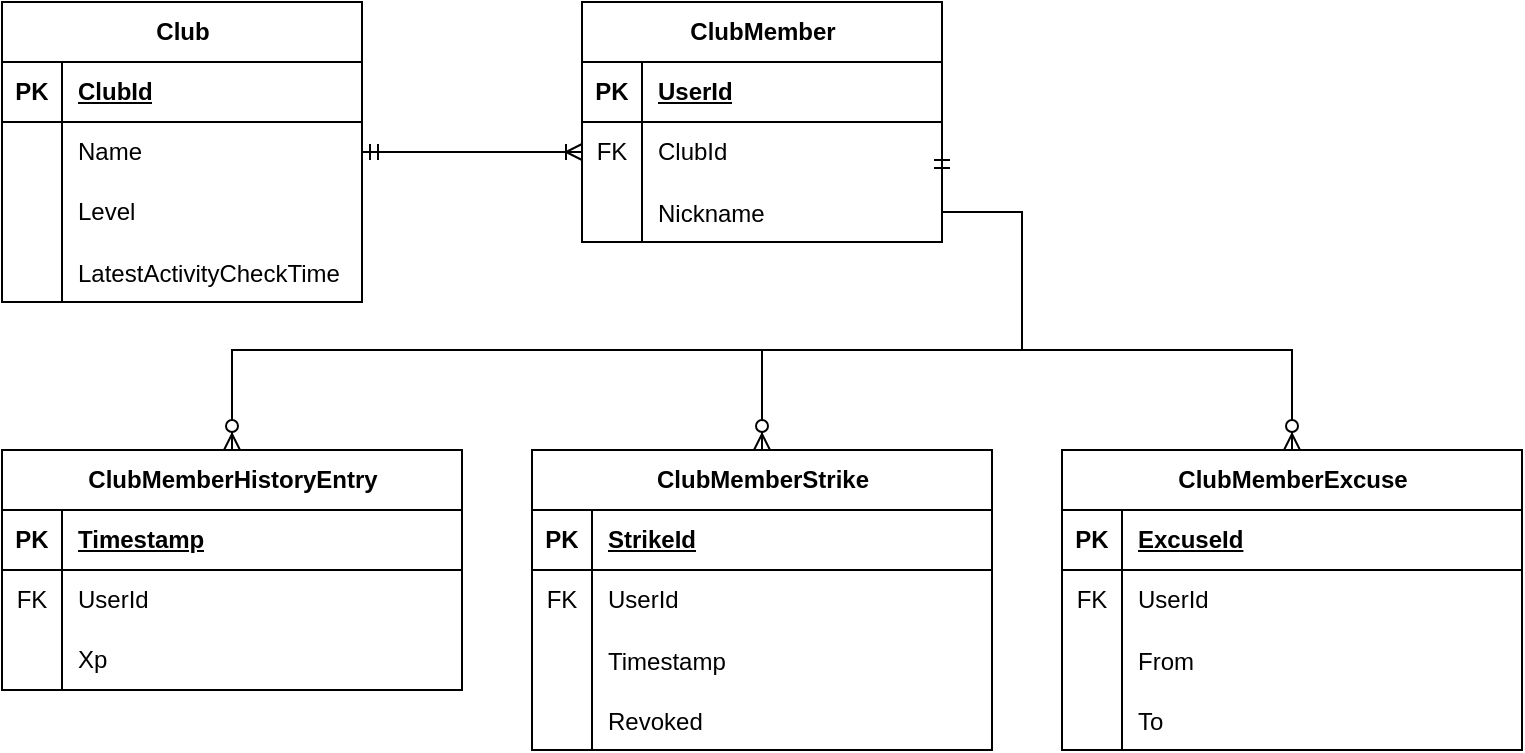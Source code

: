 <mxfile version="28.0.6">
  <diagram name="Page-1" id="rP0kpaNW0ZvnykNhoxT3">
    <mxGraphModel dx="1426" dy="880" grid="1" gridSize="10" guides="1" tooltips="1" connect="1" arrows="1" fold="1" page="1" pageScale="1" pageWidth="850" pageHeight="1100" math="0" shadow="0">
      <root>
        <mxCell id="0" />
        <mxCell id="1" parent="0" />
        <mxCell id="_lMC_Je4cKSLBypc04S3-1" value="Club" style="shape=table;startSize=30;container=1;collapsible=1;childLayout=tableLayout;fixedRows=1;rowLines=0;fontStyle=1;align=center;resizeLast=1;html=1;" parent="1" vertex="1">
          <mxGeometry x="310" y="176" width="180" height="150" as="geometry" />
        </mxCell>
        <mxCell id="_lMC_Je4cKSLBypc04S3-2" value="" style="shape=tableRow;horizontal=0;startSize=0;swimlaneHead=0;swimlaneBody=0;fillColor=none;collapsible=0;dropTarget=0;points=[[0,0.5],[1,0.5]];portConstraint=eastwest;top=0;left=0;right=0;bottom=1;" parent="_lMC_Je4cKSLBypc04S3-1" vertex="1">
          <mxGeometry y="30" width="180" height="30" as="geometry" />
        </mxCell>
        <mxCell id="_lMC_Je4cKSLBypc04S3-3" value="PK" style="shape=partialRectangle;connectable=0;fillColor=none;top=0;left=0;bottom=0;right=0;fontStyle=1;overflow=hidden;whiteSpace=wrap;html=1;" parent="_lMC_Je4cKSLBypc04S3-2" vertex="1">
          <mxGeometry width="30" height="30" as="geometry">
            <mxRectangle width="30" height="30" as="alternateBounds" />
          </mxGeometry>
        </mxCell>
        <mxCell id="_lMC_Je4cKSLBypc04S3-4" value="ClubId" style="shape=partialRectangle;connectable=0;fillColor=none;top=0;left=0;bottom=0;right=0;align=left;spacingLeft=6;fontStyle=5;overflow=hidden;whiteSpace=wrap;html=1;" parent="_lMC_Je4cKSLBypc04S3-2" vertex="1">
          <mxGeometry x="30" width="150" height="30" as="geometry">
            <mxRectangle width="150" height="30" as="alternateBounds" />
          </mxGeometry>
        </mxCell>
        <mxCell id="_lMC_Je4cKSLBypc04S3-5" value="" style="shape=tableRow;horizontal=0;startSize=0;swimlaneHead=0;swimlaneBody=0;fillColor=none;collapsible=0;dropTarget=0;points=[[0,0.5],[1,0.5]];portConstraint=eastwest;top=0;left=0;right=0;bottom=0;" parent="_lMC_Je4cKSLBypc04S3-1" vertex="1">
          <mxGeometry y="60" width="180" height="30" as="geometry" />
        </mxCell>
        <mxCell id="_lMC_Je4cKSLBypc04S3-6" value="" style="shape=partialRectangle;connectable=0;fillColor=none;top=0;left=0;bottom=0;right=0;editable=1;overflow=hidden;whiteSpace=wrap;html=1;" parent="_lMC_Je4cKSLBypc04S3-5" vertex="1">
          <mxGeometry width="30" height="30" as="geometry">
            <mxRectangle width="30" height="30" as="alternateBounds" />
          </mxGeometry>
        </mxCell>
        <mxCell id="_lMC_Je4cKSLBypc04S3-7" value="Name" style="shape=partialRectangle;connectable=0;fillColor=none;top=0;left=0;bottom=0;right=0;align=left;spacingLeft=6;overflow=hidden;whiteSpace=wrap;html=1;" parent="_lMC_Je4cKSLBypc04S3-5" vertex="1">
          <mxGeometry x="30" width="150" height="30" as="geometry">
            <mxRectangle width="150" height="30" as="alternateBounds" />
          </mxGeometry>
        </mxCell>
        <mxCell id="_lMC_Je4cKSLBypc04S3-11" value="" style="shape=tableRow;horizontal=0;startSize=0;swimlaneHead=0;swimlaneBody=0;fillColor=none;collapsible=0;dropTarget=0;points=[[0,0.5],[1,0.5]];portConstraint=eastwest;top=0;left=0;right=0;bottom=0;" parent="_lMC_Je4cKSLBypc04S3-1" vertex="1">
          <mxGeometry y="90" width="180" height="30" as="geometry" />
        </mxCell>
        <mxCell id="_lMC_Je4cKSLBypc04S3-12" value="" style="shape=partialRectangle;connectable=0;fillColor=none;top=0;left=0;bottom=0;right=0;editable=1;overflow=hidden;whiteSpace=wrap;html=1;" parent="_lMC_Je4cKSLBypc04S3-11" vertex="1">
          <mxGeometry width="30" height="30" as="geometry">
            <mxRectangle width="30" height="30" as="alternateBounds" />
          </mxGeometry>
        </mxCell>
        <mxCell id="_lMC_Je4cKSLBypc04S3-13" value="Level" style="shape=partialRectangle;connectable=0;fillColor=none;top=0;left=0;bottom=0;right=0;align=left;spacingLeft=6;overflow=hidden;whiteSpace=wrap;html=1;" parent="_lMC_Je4cKSLBypc04S3-11" vertex="1">
          <mxGeometry x="30" width="150" height="30" as="geometry">
            <mxRectangle width="150" height="30" as="alternateBounds" />
          </mxGeometry>
        </mxCell>
        <mxCell id="ceIOQeeZzrObo5GTZbQb-7" value="" style="shape=tableRow;horizontal=0;startSize=0;swimlaneHead=0;swimlaneBody=0;fillColor=none;collapsible=0;dropTarget=0;points=[[0,0.5],[1,0.5]];portConstraint=eastwest;top=0;left=0;right=0;bottom=0;" parent="_lMC_Je4cKSLBypc04S3-1" vertex="1">
          <mxGeometry y="120" width="180" height="30" as="geometry" />
        </mxCell>
        <mxCell id="ceIOQeeZzrObo5GTZbQb-8" value="" style="shape=partialRectangle;connectable=0;fillColor=none;top=0;left=0;bottom=0;right=0;editable=1;overflow=hidden;" parent="ceIOQeeZzrObo5GTZbQb-7" vertex="1">
          <mxGeometry width="30" height="30" as="geometry">
            <mxRectangle width="30" height="30" as="alternateBounds" />
          </mxGeometry>
        </mxCell>
        <mxCell id="ceIOQeeZzrObo5GTZbQb-9" value="LatestActivityCheckTime" style="shape=partialRectangle;connectable=0;fillColor=none;top=0;left=0;bottom=0;right=0;align=left;spacingLeft=6;overflow=hidden;" parent="ceIOQeeZzrObo5GTZbQb-7" vertex="1">
          <mxGeometry x="30" width="150" height="30" as="geometry">
            <mxRectangle width="150" height="30" as="alternateBounds" />
          </mxGeometry>
        </mxCell>
        <mxCell id="_lMC_Je4cKSLBypc04S3-14" value="ClubMember" style="shape=table;startSize=30;container=1;collapsible=1;childLayout=tableLayout;fixedRows=1;rowLines=0;fontStyle=1;align=center;resizeLast=1;html=1;" parent="1" vertex="1">
          <mxGeometry x="600" y="176" width="180" height="120" as="geometry" />
        </mxCell>
        <mxCell id="_lMC_Je4cKSLBypc04S3-89" value="" style="shape=tableRow;horizontal=0;startSize=0;swimlaneHead=0;swimlaneBody=0;fillColor=none;collapsible=0;dropTarget=0;points=[[0,0.5],[1,0.5]];portConstraint=eastwest;top=0;left=0;right=0;bottom=1;" parent="_lMC_Je4cKSLBypc04S3-14" vertex="1">
          <mxGeometry y="30" width="180" height="30" as="geometry" />
        </mxCell>
        <mxCell id="_lMC_Je4cKSLBypc04S3-90" value="PK" style="shape=partialRectangle;connectable=0;fillColor=none;top=0;left=0;bottom=0;right=0;fontStyle=1;overflow=hidden;whiteSpace=wrap;html=1;" parent="_lMC_Je4cKSLBypc04S3-89" vertex="1">
          <mxGeometry width="30" height="30" as="geometry">
            <mxRectangle width="30" height="30" as="alternateBounds" />
          </mxGeometry>
        </mxCell>
        <mxCell id="_lMC_Je4cKSLBypc04S3-91" value="UserId" style="shape=partialRectangle;connectable=0;fillColor=none;top=0;left=0;bottom=0;right=0;align=left;spacingLeft=6;fontStyle=5;overflow=hidden;whiteSpace=wrap;html=1;" parent="_lMC_Je4cKSLBypc04S3-89" vertex="1">
          <mxGeometry x="30" width="150" height="30" as="geometry">
            <mxRectangle width="150" height="30" as="alternateBounds" />
          </mxGeometry>
        </mxCell>
        <mxCell id="_lMC_Je4cKSLBypc04S3-95" value="" style="shape=tableRow;horizontal=0;startSize=0;swimlaneHead=0;swimlaneBody=0;fillColor=none;collapsible=0;dropTarget=0;points=[[0,0.5],[1,0.5]];portConstraint=eastwest;top=0;left=0;right=0;bottom=0;" parent="_lMC_Je4cKSLBypc04S3-14" vertex="1">
          <mxGeometry y="60" width="180" height="30" as="geometry" />
        </mxCell>
        <mxCell id="_lMC_Je4cKSLBypc04S3-96" value="FK" style="shape=partialRectangle;connectable=0;fillColor=none;top=0;left=0;bottom=0;right=0;fontStyle=0;overflow=hidden;whiteSpace=wrap;html=1;" parent="_lMC_Je4cKSLBypc04S3-95" vertex="1">
          <mxGeometry width="30" height="30" as="geometry">
            <mxRectangle width="30" height="30" as="alternateBounds" />
          </mxGeometry>
        </mxCell>
        <mxCell id="_lMC_Je4cKSLBypc04S3-97" value="ClubId" style="shape=partialRectangle;connectable=0;fillColor=none;top=0;left=0;bottom=0;right=0;align=left;spacingLeft=6;fontStyle=0;overflow=hidden;whiteSpace=wrap;html=1;" parent="_lMC_Je4cKSLBypc04S3-95" vertex="1">
          <mxGeometry x="30" width="150" height="30" as="geometry">
            <mxRectangle width="150" height="30" as="alternateBounds" />
          </mxGeometry>
        </mxCell>
        <mxCell id="_lMC_Je4cKSLBypc04S3-92" value="" style="shape=tableRow;horizontal=0;startSize=0;swimlaneHead=0;swimlaneBody=0;fillColor=none;collapsible=0;dropTarget=0;points=[[0,0.5],[1,0.5]];portConstraint=eastwest;top=0;left=0;right=0;bottom=0;" parent="_lMC_Je4cKSLBypc04S3-14" vertex="1">
          <mxGeometry y="90" width="180" height="30" as="geometry" />
        </mxCell>
        <mxCell id="_lMC_Je4cKSLBypc04S3-93" value="" style="shape=partialRectangle;connectable=0;fillColor=none;top=0;left=0;bottom=0;right=0;editable=1;overflow=hidden;" parent="_lMC_Je4cKSLBypc04S3-92" vertex="1">
          <mxGeometry width="30" height="30" as="geometry">
            <mxRectangle width="30" height="30" as="alternateBounds" />
          </mxGeometry>
        </mxCell>
        <mxCell id="_lMC_Je4cKSLBypc04S3-94" value="Nickname" style="shape=partialRectangle;connectable=0;fillColor=none;top=0;left=0;bottom=0;right=0;align=left;spacingLeft=6;overflow=hidden;" parent="_lMC_Je4cKSLBypc04S3-92" vertex="1">
          <mxGeometry x="30" width="150" height="30" as="geometry">
            <mxRectangle width="150" height="30" as="alternateBounds" />
          </mxGeometry>
        </mxCell>
        <mxCell id="_lMC_Je4cKSLBypc04S3-29" value="" style="edgeStyle=entityRelationEdgeStyle;fontSize=12;html=1;endArrow=ERoneToMany;startArrow=ERmandOne;rounded=0;entryX=0;entryY=0.5;entryDx=0;entryDy=0;exitX=1;exitY=0.5;exitDx=0;exitDy=0;" parent="1" source="_lMC_Je4cKSLBypc04S3-5" target="_lMC_Je4cKSLBypc04S3-95" edge="1">
          <mxGeometry width="100" height="100" relative="1" as="geometry">
            <mxPoint x="530" y="450" as="sourcePoint" />
            <mxPoint x="630" y="350" as="targetPoint" />
          </mxGeometry>
        </mxCell>
        <mxCell id="_lMC_Je4cKSLBypc04S3-34" value="ClubMemberHistoryEntry" style="shape=table;startSize=30;container=1;collapsible=1;childLayout=tableLayout;fixedRows=1;rowLines=0;fontStyle=1;align=center;resizeLast=1;html=1;" parent="1" vertex="1">
          <mxGeometry x="310" y="400" width="230" height="120" as="geometry" />
        </mxCell>
        <mxCell id="_lMC_Je4cKSLBypc04S3-35" value="" style="shape=tableRow;horizontal=0;startSize=0;swimlaneHead=0;swimlaneBody=0;fillColor=none;collapsible=0;dropTarget=0;points=[[0,0.5],[1,0.5]];portConstraint=eastwest;top=0;left=0;right=0;bottom=1;" parent="_lMC_Je4cKSLBypc04S3-34" vertex="1">
          <mxGeometry y="30" width="230" height="30" as="geometry" />
        </mxCell>
        <mxCell id="_lMC_Je4cKSLBypc04S3-36" value="PK" style="shape=partialRectangle;connectable=0;fillColor=none;top=0;left=0;bottom=0;right=0;fontStyle=1;overflow=hidden;whiteSpace=wrap;html=1;" parent="_lMC_Je4cKSLBypc04S3-35" vertex="1">
          <mxGeometry width="30" height="30" as="geometry">
            <mxRectangle width="30" height="30" as="alternateBounds" />
          </mxGeometry>
        </mxCell>
        <mxCell id="_lMC_Je4cKSLBypc04S3-37" value="Timestamp" style="shape=partialRectangle;connectable=0;fillColor=none;top=0;left=0;bottom=0;right=0;align=left;spacingLeft=6;fontStyle=5;overflow=hidden;whiteSpace=wrap;html=1;" parent="_lMC_Je4cKSLBypc04S3-35" vertex="1">
          <mxGeometry x="30" width="200" height="30" as="geometry">
            <mxRectangle width="200" height="30" as="alternateBounds" />
          </mxGeometry>
        </mxCell>
        <mxCell id="_lMC_Je4cKSLBypc04S3-98" value="" style="shape=tableRow;horizontal=0;startSize=0;swimlaneHead=0;swimlaneBody=0;fillColor=none;collapsible=0;dropTarget=0;points=[[0,0.5],[1,0.5]];portConstraint=eastwest;top=0;left=0;right=0;bottom=0;" parent="_lMC_Je4cKSLBypc04S3-34" vertex="1">
          <mxGeometry y="60" width="230" height="30" as="geometry" />
        </mxCell>
        <mxCell id="_lMC_Je4cKSLBypc04S3-99" value="FK" style="shape=partialRectangle;connectable=0;fillColor=none;top=0;left=0;bottom=0;right=0;fontStyle=0;overflow=hidden;whiteSpace=wrap;html=1;" parent="_lMC_Je4cKSLBypc04S3-98" vertex="1">
          <mxGeometry width="30" height="30" as="geometry">
            <mxRectangle width="30" height="30" as="alternateBounds" />
          </mxGeometry>
        </mxCell>
        <mxCell id="_lMC_Je4cKSLBypc04S3-100" value="UserId" style="shape=partialRectangle;connectable=0;fillColor=none;top=0;left=0;bottom=0;right=0;align=left;spacingLeft=6;fontStyle=0;overflow=hidden;whiteSpace=wrap;html=1;" parent="_lMC_Je4cKSLBypc04S3-98" vertex="1">
          <mxGeometry x="30" width="200" height="30" as="geometry">
            <mxRectangle width="200" height="30" as="alternateBounds" />
          </mxGeometry>
        </mxCell>
        <mxCell id="_lMC_Je4cKSLBypc04S3-38" value="" style="shape=tableRow;horizontal=0;startSize=0;swimlaneHead=0;swimlaneBody=0;fillColor=none;collapsible=0;dropTarget=0;points=[[0,0.5],[1,0.5]];portConstraint=eastwest;top=0;left=0;right=0;bottom=0;" parent="_lMC_Je4cKSLBypc04S3-34" vertex="1">
          <mxGeometry y="90" width="230" height="30" as="geometry" />
        </mxCell>
        <mxCell id="_lMC_Je4cKSLBypc04S3-39" value="" style="shape=partialRectangle;connectable=0;fillColor=none;top=0;left=0;bottom=0;right=0;editable=1;overflow=hidden;whiteSpace=wrap;html=1;" parent="_lMC_Je4cKSLBypc04S3-38" vertex="1">
          <mxGeometry width="30" height="30" as="geometry">
            <mxRectangle width="30" height="30" as="alternateBounds" />
          </mxGeometry>
        </mxCell>
        <mxCell id="_lMC_Je4cKSLBypc04S3-40" value="Xp" style="shape=partialRectangle;connectable=0;fillColor=none;top=0;left=0;bottom=0;right=0;align=left;spacingLeft=6;overflow=hidden;whiteSpace=wrap;html=1;" parent="_lMC_Je4cKSLBypc04S3-38" vertex="1">
          <mxGeometry x="30" width="200" height="30" as="geometry">
            <mxRectangle width="200" height="30" as="alternateBounds" />
          </mxGeometry>
        </mxCell>
        <mxCell id="_lMC_Je4cKSLBypc04S3-41" value="" style="fontSize=12;html=1;endArrow=ERzeroToMany;startArrow=ERmandOne;rounded=0;entryX=0.5;entryY=0;entryDx=0;entryDy=0;edgeStyle=orthogonalEdgeStyle;exitX=1;exitY=0.5;exitDx=0;exitDy=0;" parent="1" source="_lMC_Je4cKSLBypc04S3-95" target="_lMC_Je4cKSLBypc04S3-34" edge="1">
          <mxGeometry width="100" height="100" relative="1" as="geometry">
            <mxPoint x="840" y="260" as="sourcePoint" />
            <mxPoint x="490" y="450" as="targetPoint" />
            <Array as="points">
              <mxPoint x="820" y="281" />
              <mxPoint x="820" y="350" />
              <mxPoint x="425" y="350" />
            </Array>
          </mxGeometry>
        </mxCell>
        <mxCell id="_lMC_Je4cKSLBypc04S3-42" value="ClubMemberStrike" style="shape=table;startSize=30;container=1;collapsible=1;childLayout=tableLayout;fixedRows=1;rowLines=0;fontStyle=1;align=center;resizeLast=1;html=1;" parent="1" vertex="1">
          <mxGeometry x="575" y="400" width="230" height="150" as="geometry" />
        </mxCell>
        <mxCell id="_lMC_Je4cKSLBypc04S3-43" value="" style="shape=tableRow;horizontal=0;startSize=0;swimlaneHead=0;swimlaneBody=0;fillColor=none;collapsible=0;dropTarget=0;points=[[0,0.5],[1,0.5]];portConstraint=eastwest;top=0;left=0;right=0;bottom=1;" parent="_lMC_Je4cKSLBypc04S3-42" vertex="1">
          <mxGeometry y="30" width="230" height="30" as="geometry" />
        </mxCell>
        <mxCell id="_lMC_Je4cKSLBypc04S3-44" value="PK" style="shape=partialRectangle;connectable=0;fillColor=none;top=0;left=0;bottom=0;right=0;fontStyle=1;overflow=hidden;whiteSpace=wrap;html=1;" parent="_lMC_Je4cKSLBypc04S3-43" vertex="1">
          <mxGeometry width="30" height="30" as="geometry">
            <mxRectangle width="30" height="30" as="alternateBounds" />
          </mxGeometry>
        </mxCell>
        <mxCell id="_lMC_Je4cKSLBypc04S3-45" value="StrikeId" style="shape=partialRectangle;connectable=0;fillColor=none;top=0;left=0;bottom=0;right=0;align=left;spacingLeft=6;fontStyle=5;overflow=hidden;whiteSpace=wrap;html=1;" parent="_lMC_Je4cKSLBypc04S3-43" vertex="1">
          <mxGeometry x="30" width="200" height="30" as="geometry">
            <mxRectangle width="200" height="30" as="alternateBounds" />
          </mxGeometry>
        </mxCell>
        <mxCell id="_lMC_Je4cKSLBypc04S3-101" value="" style="shape=tableRow;horizontal=0;startSize=0;swimlaneHead=0;swimlaneBody=0;fillColor=none;collapsible=0;dropTarget=0;points=[[0,0.5],[1,0.5]];portConstraint=eastwest;top=0;left=0;right=0;bottom=0;" parent="_lMC_Je4cKSLBypc04S3-42" vertex="1">
          <mxGeometry y="60" width="230" height="30" as="geometry" />
        </mxCell>
        <mxCell id="_lMC_Je4cKSLBypc04S3-102" value="FK" style="shape=partialRectangle;connectable=0;fillColor=none;top=0;left=0;bottom=0;right=0;fontStyle=0;overflow=hidden;whiteSpace=wrap;html=1;" parent="_lMC_Je4cKSLBypc04S3-101" vertex="1">
          <mxGeometry width="30" height="30" as="geometry">
            <mxRectangle width="30" height="30" as="alternateBounds" />
          </mxGeometry>
        </mxCell>
        <mxCell id="_lMC_Je4cKSLBypc04S3-103" value="UserId" style="shape=partialRectangle;connectable=0;fillColor=none;top=0;left=0;bottom=0;right=0;align=left;spacingLeft=6;fontStyle=0;overflow=hidden;whiteSpace=wrap;html=1;" parent="_lMC_Je4cKSLBypc04S3-101" vertex="1">
          <mxGeometry x="30" width="200" height="30" as="geometry">
            <mxRectangle width="200" height="30" as="alternateBounds" />
          </mxGeometry>
        </mxCell>
        <mxCell id="_lMC_Je4cKSLBypc04S3-77" value="" style="shape=tableRow;horizontal=0;startSize=0;swimlaneHead=0;swimlaneBody=0;fillColor=none;collapsible=0;dropTarget=0;points=[[0,0.5],[1,0.5]];portConstraint=eastwest;top=0;left=0;right=0;bottom=0;" parent="_lMC_Je4cKSLBypc04S3-42" vertex="1">
          <mxGeometry y="90" width="230" height="30" as="geometry" />
        </mxCell>
        <mxCell id="_lMC_Je4cKSLBypc04S3-78" value="" style="shape=partialRectangle;connectable=0;fillColor=none;top=0;left=0;bottom=0;right=0;editable=1;overflow=hidden;" parent="_lMC_Je4cKSLBypc04S3-77" vertex="1">
          <mxGeometry width="30" height="30" as="geometry">
            <mxRectangle width="30" height="30" as="alternateBounds" />
          </mxGeometry>
        </mxCell>
        <mxCell id="_lMC_Je4cKSLBypc04S3-79" value="Timestamp" style="shape=partialRectangle;connectable=0;fillColor=none;top=0;left=0;bottom=0;right=0;align=left;spacingLeft=6;overflow=hidden;" parent="_lMC_Je4cKSLBypc04S3-77" vertex="1">
          <mxGeometry x="30" width="200" height="30" as="geometry">
            <mxRectangle width="200" height="30" as="alternateBounds" />
          </mxGeometry>
        </mxCell>
        <mxCell id="_lMC_Je4cKSLBypc04S3-80" value="" style="shape=tableRow;horizontal=0;startSize=0;swimlaneHead=0;swimlaneBody=0;fillColor=none;collapsible=0;dropTarget=0;points=[[0,0.5],[1,0.5]];portConstraint=eastwest;top=0;left=0;right=0;bottom=0;" parent="_lMC_Je4cKSLBypc04S3-42" vertex="1">
          <mxGeometry y="120" width="230" height="30" as="geometry" />
        </mxCell>
        <mxCell id="_lMC_Je4cKSLBypc04S3-81" value="" style="shape=partialRectangle;connectable=0;fillColor=none;top=0;left=0;bottom=0;right=0;editable=1;overflow=hidden;" parent="_lMC_Je4cKSLBypc04S3-80" vertex="1">
          <mxGeometry width="30" height="30" as="geometry">
            <mxRectangle width="30" height="30" as="alternateBounds" />
          </mxGeometry>
        </mxCell>
        <mxCell id="_lMC_Je4cKSLBypc04S3-82" value="Revoked" style="shape=partialRectangle;connectable=0;fillColor=none;top=0;left=0;bottom=0;right=0;align=left;spacingLeft=6;overflow=hidden;" parent="_lMC_Je4cKSLBypc04S3-80" vertex="1">
          <mxGeometry x="30" width="200" height="30" as="geometry">
            <mxRectangle width="200" height="30" as="alternateBounds" />
          </mxGeometry>
        </mxCell>
        <mxCell id="_lMC_Je4cKSLBypc04S3-49" value="" style="fontSize=12;html=1;endArrow=ERzeroToMany;startArrow=ERmandOne;rounded=0;entryX=0.5;entryY=0;entryDx=0;entryDy=0;edgeStyle=orthogonalEdgeStyle;exitX=1;exitY=0.5;exitDx=0;exitDy=0;" parent="1" source="_lMC_Je4cKSLBypc04S3-95" target="_lMC_Je4cKSLBypc04S3-42" edge="1">
          <mxGeometry width="100" height="100" relative="1" as="geometry">
            <mxPoint x="880" y="250" as="sourcePoint" />
            <mxPoint x="889.97" y="534" as="targetPoint" />
            <Array as="points">
              <mxPoint x="820" y="281" />
              <mxPoint x="820" y="350" />
              <mxPoint x="690" y="350" />
            </Array>
          </mxGeometry>
        </mxCell>
        <mxCell id="_lMC_Je4cKSLBypc04S3-50" value="ClubMemberExcuse" style="shape=table;startSize=30;container=1;collapsible=1;childLayout=tableLayout;fixedRows=1;rowLines=0;fontStyle=1;align=center;resizeLast=1;html=1;" parent="1" vertex="1">
          <mxGeometry x="840" y="400" width="230" height="150" as="geometry" />
        </mxCell>
        <mxCell id="_lMC_Je4cKSLBypc04S3-51" value="" style="shape=tableRow;horizontal=0;startSize=0;swimlaneHead=0;swimlaneBody=0;fillColor=none;collapsible=0;dropTarget=0;points=[[0,0.5],[1,0.5]];portConstraint=eastwest;top=0;left=0;right=0;bottom=1;" parent="_lMC_Je4cKSLBypc04S3-50" vertex="1">
          <mxGeometry y="30" width="230" height="30" as="geometry" />
        </mxCell>
        <mxCell id="_lMC_Je4cKSLBypc04S3-52" value="PK" style="shape=partialRectangle;connectable=0;fillColor=none;top=0;left=0;bottom=0;right=0;fontStyle=1;overflow=hidden;whiteSpace=wrap;html=1;" parent="_lMC_Je4cKSLBypc04S3-51" vertex="1">
          <mxGeometry width="30" height="30" as="geometry">
            <mxRectangle width="30" height="30" as="alternateBounds" />
          </mxGeometry>
        </mxCell>
        <mxCell id="_lMC_Je4cKSLBypc04S3-53" value="ExcuseId" style="shape=partialRectangle;connectable=0;fillColor=none;top=0;left=0;bottom=0;right=0;align=left;spacingLeft=6;fontStyle=5;overflow=hidden;whiteSpace=wrap;html=1;" parent="_lMC_Je4cKSLBypc04S3-51" vertex="1">
          <mxGeometry x="30" width="200" height="30" as="geometry">
            <mxRectangle width="200" height="30" as="alternateBounds" />
          </mxGeometry>
        </mxCell>
        <mxCell id="_lMC_Je4cKSLBypc04S3-104" value="" style="shape=tableRow;horizontal=0;startSize=0;swimlaneHead=0;swimlaneBody=0;fillColor=none;collapsible=0;dropTarget=0;points=[[0,0.5],[1,0.5]];portConstraint=eastwest;top=0;left=0;right=0;bottom=0;" parent="_lMC_Je4cKSLBypc04S3-50" vertex="1">
          <mxGeometry y="60" width="230" height="30" as="geometry" />
        </mxCell>
        <mxCell id="_lMC_Je4cKSLBypc04S3-105" value="FK" style="shape=partialRectangle;connectable=0;fillColor=none;top=0;left=0;bottom=0;right=0;fontStyle=0;overflow=hidden;whiteSpace=wrap;html=1;" parent="_lMC_Je4cKSLBypc04S3-104" vertex="1">
          <mxGeometry width="30" height="30" as="geometry">
            <mxRectangle width="30" height="30" as="alternateBounds" />
          </mxGeometry>
        </mxCell>
        <mxCell id="_lMC_Je4cKSLBypc04S3-106" value="UserId" style="shape=partialRectangle;connectable=0;fillColor=none;top=0;left=0;bottom=0;right=0;align=left;spacingLeft=6;fontStyle=0;overflow=hidden;whiteSpace=wrap;html=1;" parent="_lMC_Je4cKSLBypc04S3-104" vertex="1">
          <mxGeometry x="30" width="200" height="30" as="geometry">
            <mxRectangle width="200" height="30" as="alternateBounds" />
          </mxGeometry>
        </mxCell>
        <mxCell id="_lMC_Je4cKSLBypc04S3-54" value="" style="shape=tableRow;horizontal=0;startSize=0;swimlaneHead=0;swimlaneBody=0;fillColor=none;collapsible=0;dropTarget=0;points=[[0,0.5],[1,0.5]];portConstraint=eastwest;top=0;left=0;right=0;bottom=0;" parent="_lMC_Je4cKSLBypc04S3-50" vertex="1">
          <mxGeometry y="90" width="230" height="30" as="geometry" />
        </mxCell>
        <mxCell id="_lMC_Je4cKSLBypc04S3-55" value="" style="shape=partialRectangle;connectable=0;fillColor=none;top=0;left=0;bottom=0;right=0;editable=1;overflow=hidden;" parent="_lMC_Je4cKSLBypc04S3-54" vertex="1">
          <mxGeometry width="30" height="30" as="geometry">
            <mxRectangle width="30" height="30" as="alternateBounds" />
          </mxGeometry>
        </mxCell>
        <mxCell id="_lMC_Je4cKSLBypc04S3-56" value="From" style="shape=partialRectangle;connectable=0;fillColor=none;top=0;left=0;bottom=0;right=0;align=left;spacingLeft=6;overflow=hidden;" parent="_lMC_Je4cKSLBypc04S3-54" vertex="1">
          <mxGeometry x="30" width="200" height="30" as="geometry">
            <mxRectangle width="200" height="30" as="alternateBounds" />
          </mxGeometry>
        </mxCell>
        <mxCell id="_lMC_Je4cKSLBypc04S3-63" value="" style="shape=tableRow;horizontal=0;startSize=0;swimlaneHead=0;swimlaneBody=0;fillColor=none;collapsible=0;dropTarget=0;points=[[0,0.5],[1,0.5]];portConstraint=eastwest;top=0;left=0;right=0;bottom=0;" parent="_lMC_Je4cKSLBypc04S3-50" vertex="1">
          <mxGeometry y="120" width="230" height="30" as="geometry" />
        </mxCell>
        <mxCell id="_lMC_Je4cKSLBypc04S3-64" value="" style="shape=partialRectangle;connectable=0;fillColor=none;top=0;left=0;bottom=0;right=0;editable=1;overflow=hidden;" parent="_lMC_Je4cKSLBypc04S3-63" vertex="1">
          <mxGeometry width="30" height="30" as="geometry">
            <mxRectangle width="30" height="30" as="alternateBounds" />
          </mxGeometry>
        </mxCell>
        <mxCell id="_lMC_Je4cKSLBypc04S3-65" value="To" style="shape=partialRectangle;connectable=0;fillColor=none;top=0;left=0;bottom=0;right=0;align=left;spacingLeft=6;overflow=hidden;" parent="_lMC_Je4cKSLBypc04S3-63" vertex="1">
          <mxGeometry x="30" width="200" height="30" as="geometry">
            <mxRectangle width="200" height="30" as="alternateBounds" />
          </mxGeometry>
        </mxCell>
        <mxCell id="_lMC_Je4cKSLBypc04S3-66" value="" style="fontSize=12;html=1;endArrow=ERzeroToMany;startArrow=ERmandOne;rounded=0;entryX=0.5;entryY=0;entryDx=0;entryDy=0;edgeStyle=orthogonalEdgeStyle;exitX=1;exitY=0.5;exitDx=0;exitDy=0;" parent="1" source="_lMC_Je4cKSLBypc04S3-95" target="_lMC_Je4cKSLBypc04S3-50" edge="1">
          <mxGeometry width="100" height="100" relative="1" as="geometry">
            <mxPoint x="940" y="250" as="sourcePoint" />
            <mxPoint x="1410" y="399" as="targetPoint" />
            <Array as="points">
              <mxPoint x="820" y="281" />
              <mxPoint x="820" y="350" />
              <mxPoint x="955" y="350" />
            </Array>
          </mxGeometry>
        </mxCell>
      </root>
    </mxGraphModel>
  </diagram>
</mxfile>
